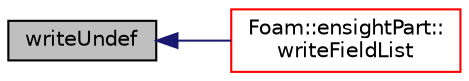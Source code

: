 digraph "writeUndef"
{
  bgcolor="transparent";
  edge [fontname="Helvetica",fontsize="10",labelfontname="Helvetica",labelfontsize="10"];
  node [fontname="Helvetica",fontsize="10",shape=record];
  rankdir="LR";
  Node1 [label="writeUndef",height=0.2,width=0.4,color="black", fillcolor="grey75", style="filled", fontcolor="black"];
  Node1 -> Node2 [dir="back",color="midnightblue",fontsize="10",style="solid",fontname="Helvetica"];
  Node2 [label="Foam::ensightPart::\lwriteFieldList",height=0.2,width=0.4,color="red",URL="$a00651.html#adf6d13809bc2a419083385da63a9b693",tooltip="Write a scalar field for idList. "];
}
